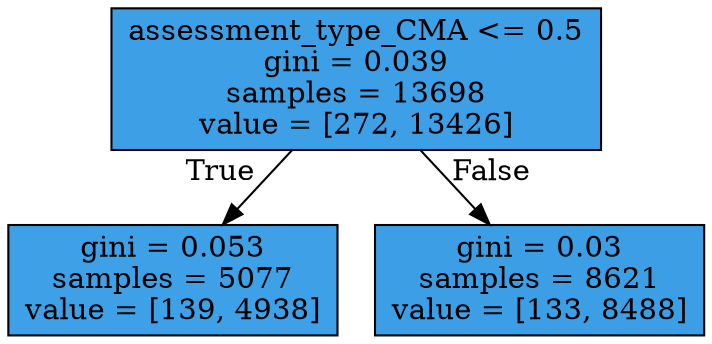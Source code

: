 digraph Tree {
node [shape=box, style="filled", color="black"] ;
0 [label="assessment_type_CMA <= 0.5\ngini = 0.039\nsamples = 13698\nvalue = [272, 13426]", fillcolor="#399de5fa"] ;
1 [label="gini = 0.053\nsamples = 5077\nvalue = [139, 4938]", fillcolor="#399de5f8"] ;
0 -> 1 [labeldistance=2.5, labelangle=45, headlabel="True"] ;
2 [label="gini = 0.03\nsamples = 8621\nvalue = [133, 8488]", fillcolor="#399de5fb"] ;
0 -> 2 [labeldistance=2.5, labelangle=-45, headlabel="False"] ;
}